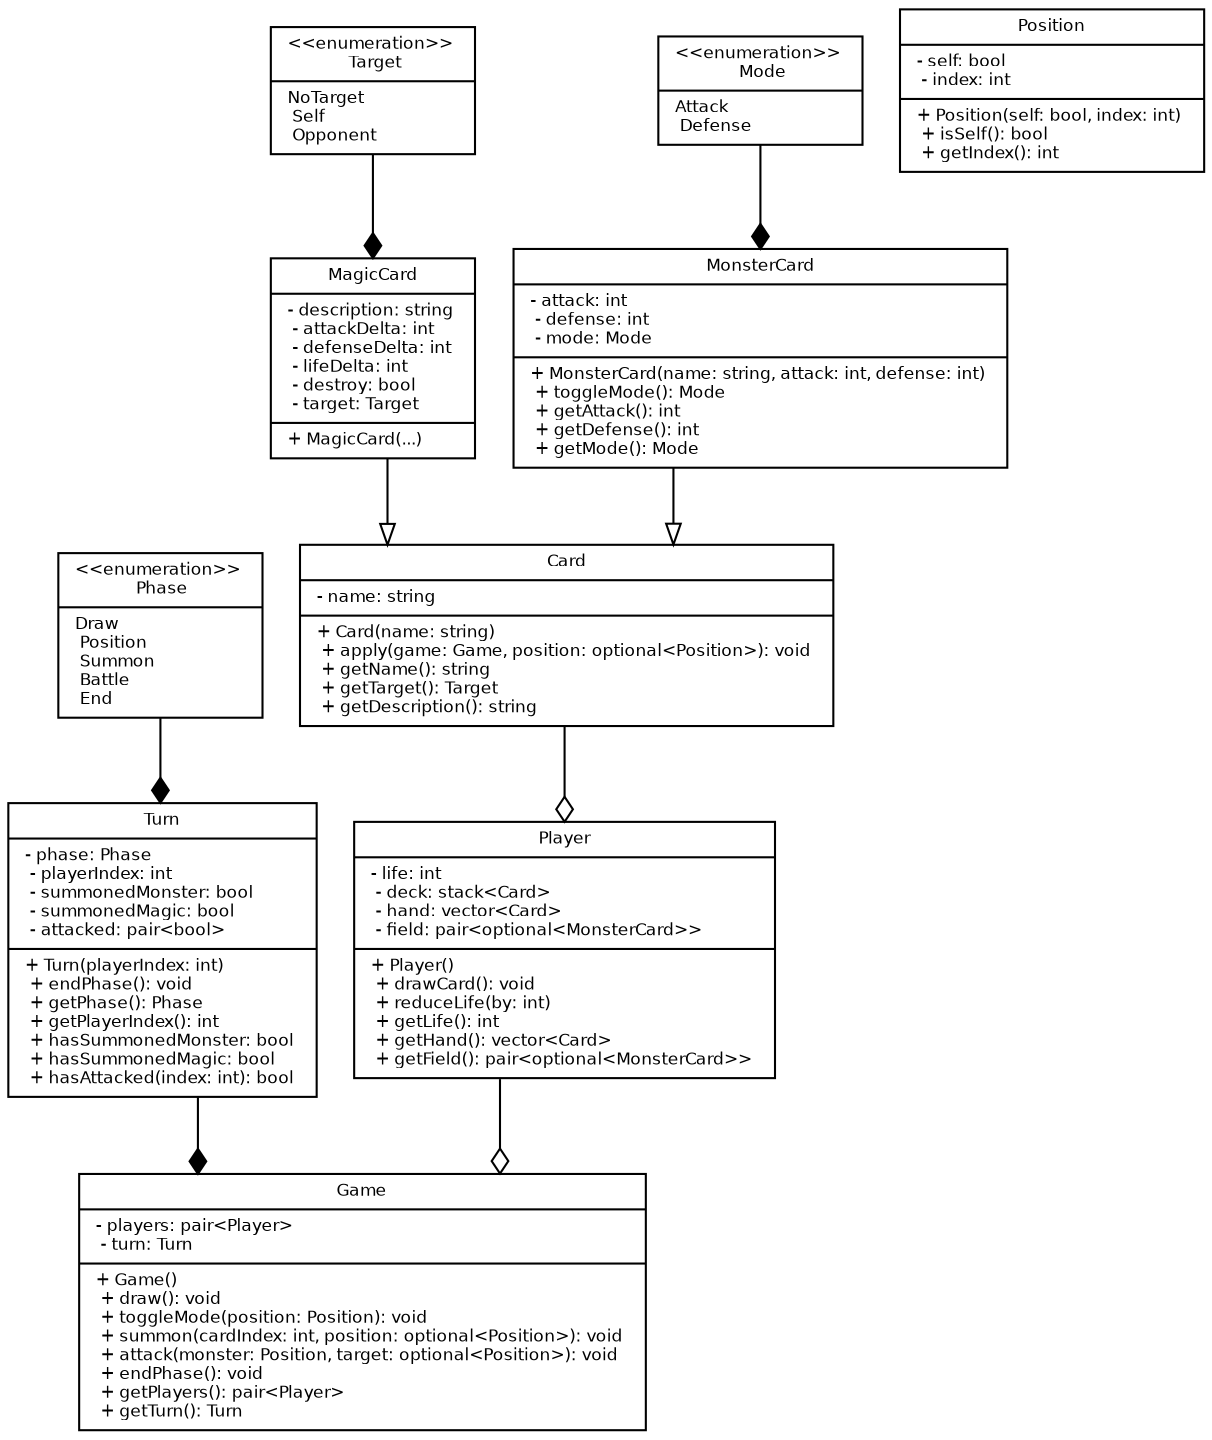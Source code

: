 digraph ClassDiagram {
	fontname = "Bitstream Vera Sans"
  fontsize = 8
  splines = "ortho"

  node [
    fontname = "Bitstream Vera Sans"
    fontsize = 8
    shape = "record"
  ]

  edge [
    fontname = "Bitstream Vera Sans"
    fontsize = 8
  ]

	// Classes  
  Game [
  	label = "{ Game
      |
      - players: pair\<Player\> \l
      - turn: Turn \l
      |
      + Game() \l
      + draw(): void \l
      + toggleMode(position: Position): void \l
      + summon(cardIndex: int, position: optional\<Position\>): void \l
      + attack(monster: Position, target: optional\<Position\>): void \l
      + endPhase(): void \l
      + getPlayers(): pair\<Player\> \l
      + getTurn(): Turn \l
    }"
  ]
  
  Turn [
    label = "{ Turn
      |
      - phase: Phase \l
      - playerIndex: int \l
      - summonedMonster: bool \l
      - summonedMagic: bool \l
      - attacked: pair\<bool\> \l
      |
      + Turn(playerIndex: int) \l
      + endPhase(): void \l
      + getPhase(): Phase \l
      + getPlayerIndex(): int \l
      + hasSummonedMonster: bool \l
      + hasSummonedMagic: bool \l
      + hasAttacked(index: int): bool \l
    }"
  ]
  
  Phase [
    label = "{ \<\<enumeration\>\> \l Phase
      |
      Draw \l
      Position \l
      Summon \l
      Battle \l
      End \l
    }"
  ]

  Player [
  	label = "{ Player
      |
      - life: int \l
      - deck: stack\<Card\> \l
      - hand: vector\<Card\> \l
      - field: pair\<optional\<MonsterCard\>\> \l
      |
      + Player() \l
      + drawCard(): void \l
      + reduceLife(by: int) \l
      + getLife(): int \l
      + getHand(): vector\<Card\> \l
      + getField(): pair\<optional\<MonsterCard\>\> \l
    }"
  ]
  
  Card [
    label = "{ Card
      |
      - name: string \l
      |
      + Card(name: string) \l
      + apply(game: Game, position: optional\<Position\>): void \l
      + getName(): string \l
      + getTarget(): Target \l
      + getDescription(): string \l
    }"
  ]

  Target [
    label = "{ \<\<enumeration\>\> \l Target
      |
      NoTarget \l
      Self \l
      Opponent \l
    }"
  ]
  
  MagicCard [
    label = "{ MagicCard
      |
      - description: string \l
      - attackDelta: int \l
      - defenseDelta: int \l
      - lifeDelta: int \l
      - destroy: bool \l
      - target: Target \l
      |
      + MagicCard(...) \l
    }"
  ]
  
  MonsterCard [
    label = "{ MonsterCard
      |
      - attack: int \l
      - defense: int \l
      - mode: Mode \l
      |
      + MonsterCard(name: string, attack: int, defense: int) \l
      + toggleMode(): Mode \l
      + getAttack(): int \l
      + getDefense(): int \l
      + getMode(): Mode \l
    }"
  ]
  
  Mode [
    label = "{ \<\<enumeration\>\> \l Mode
      |
      Attack \l
      Defense \l
    }"
  ]

  Position [
    label = "{ Position
      |
      - self: bool \l
      - index: int \l
      |
      + Position(self: bool, index: int) \l
      + isSelf(): bool \l
      + getIndex(): int \l
    }"
  ]

	// Heranças
  edge [
    arrowhead = "empty"
  ]
  
  MagicCard -> Card
  MonsterCard -> Card
  
  // Composições
  edge [
    arrowhead = "diamond"
  ]
  Phase -> Turn
  Turn -> Game
  Mode -> MonsterCard
  Target -> MagicCard
  
  edge [
    arrowhead = "odiamond"
  ]
  Card -> Player
  Player -> Game
}
